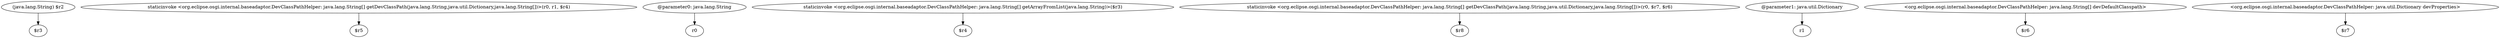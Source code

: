 digraph g {
0[label="(java.lang.String) $r2"]
1[label="$r3"]
0->1[label=""]
2[label="staticinvoke <org.eclipse.osgi.internal.baseadaptor.DevClassPathHelper: java.lang.String[] getDevClassPath(java.lang.String,java.util.Dictionary,java.lang.String[])>(r0, r1, $r4)"]
3[label="$r5"]
2->3[label=""]
4[label="@parameter0: java.lang.String"]
5[label="r0"]
4->5[label=""]
6[label="staticinvoke <org.eclipse.osgi.internal.baseadaptor.DevClassPathHelper: java.lang.String[] getArrayFromList(java.lang.String)>($r3)"]
7[label="$r4"]
6->7[label=""]
8[label="staticinvoke <org.eclipse.osgi.internal.baseadaptor.DevClassPathHelper: java.lang.String[] getDevClassPath(java.lang.String,java.util.Dictionary,java.lang.String[])>(r0, $r7, $r6)"]
9[label="$r8"]
8->9[label=""]
10[label="@parameter1: java.util.Dictionary"]
11[label="r1"]
10->11[label=""]
12[label="<org.eclipse.osgi.internal.baseadaptor.DevClassPathHelper: java.lang.String[] devDefaultClasspath>"]
13[label="$r6"]
12->13[label=""]
14[label="<org.eclipse.osgi.internal.baseadaptor.DevClassPathHelper: java.util.Dictionary devProperties>"]
15[label="$r7"]
14->15[label=""]
}